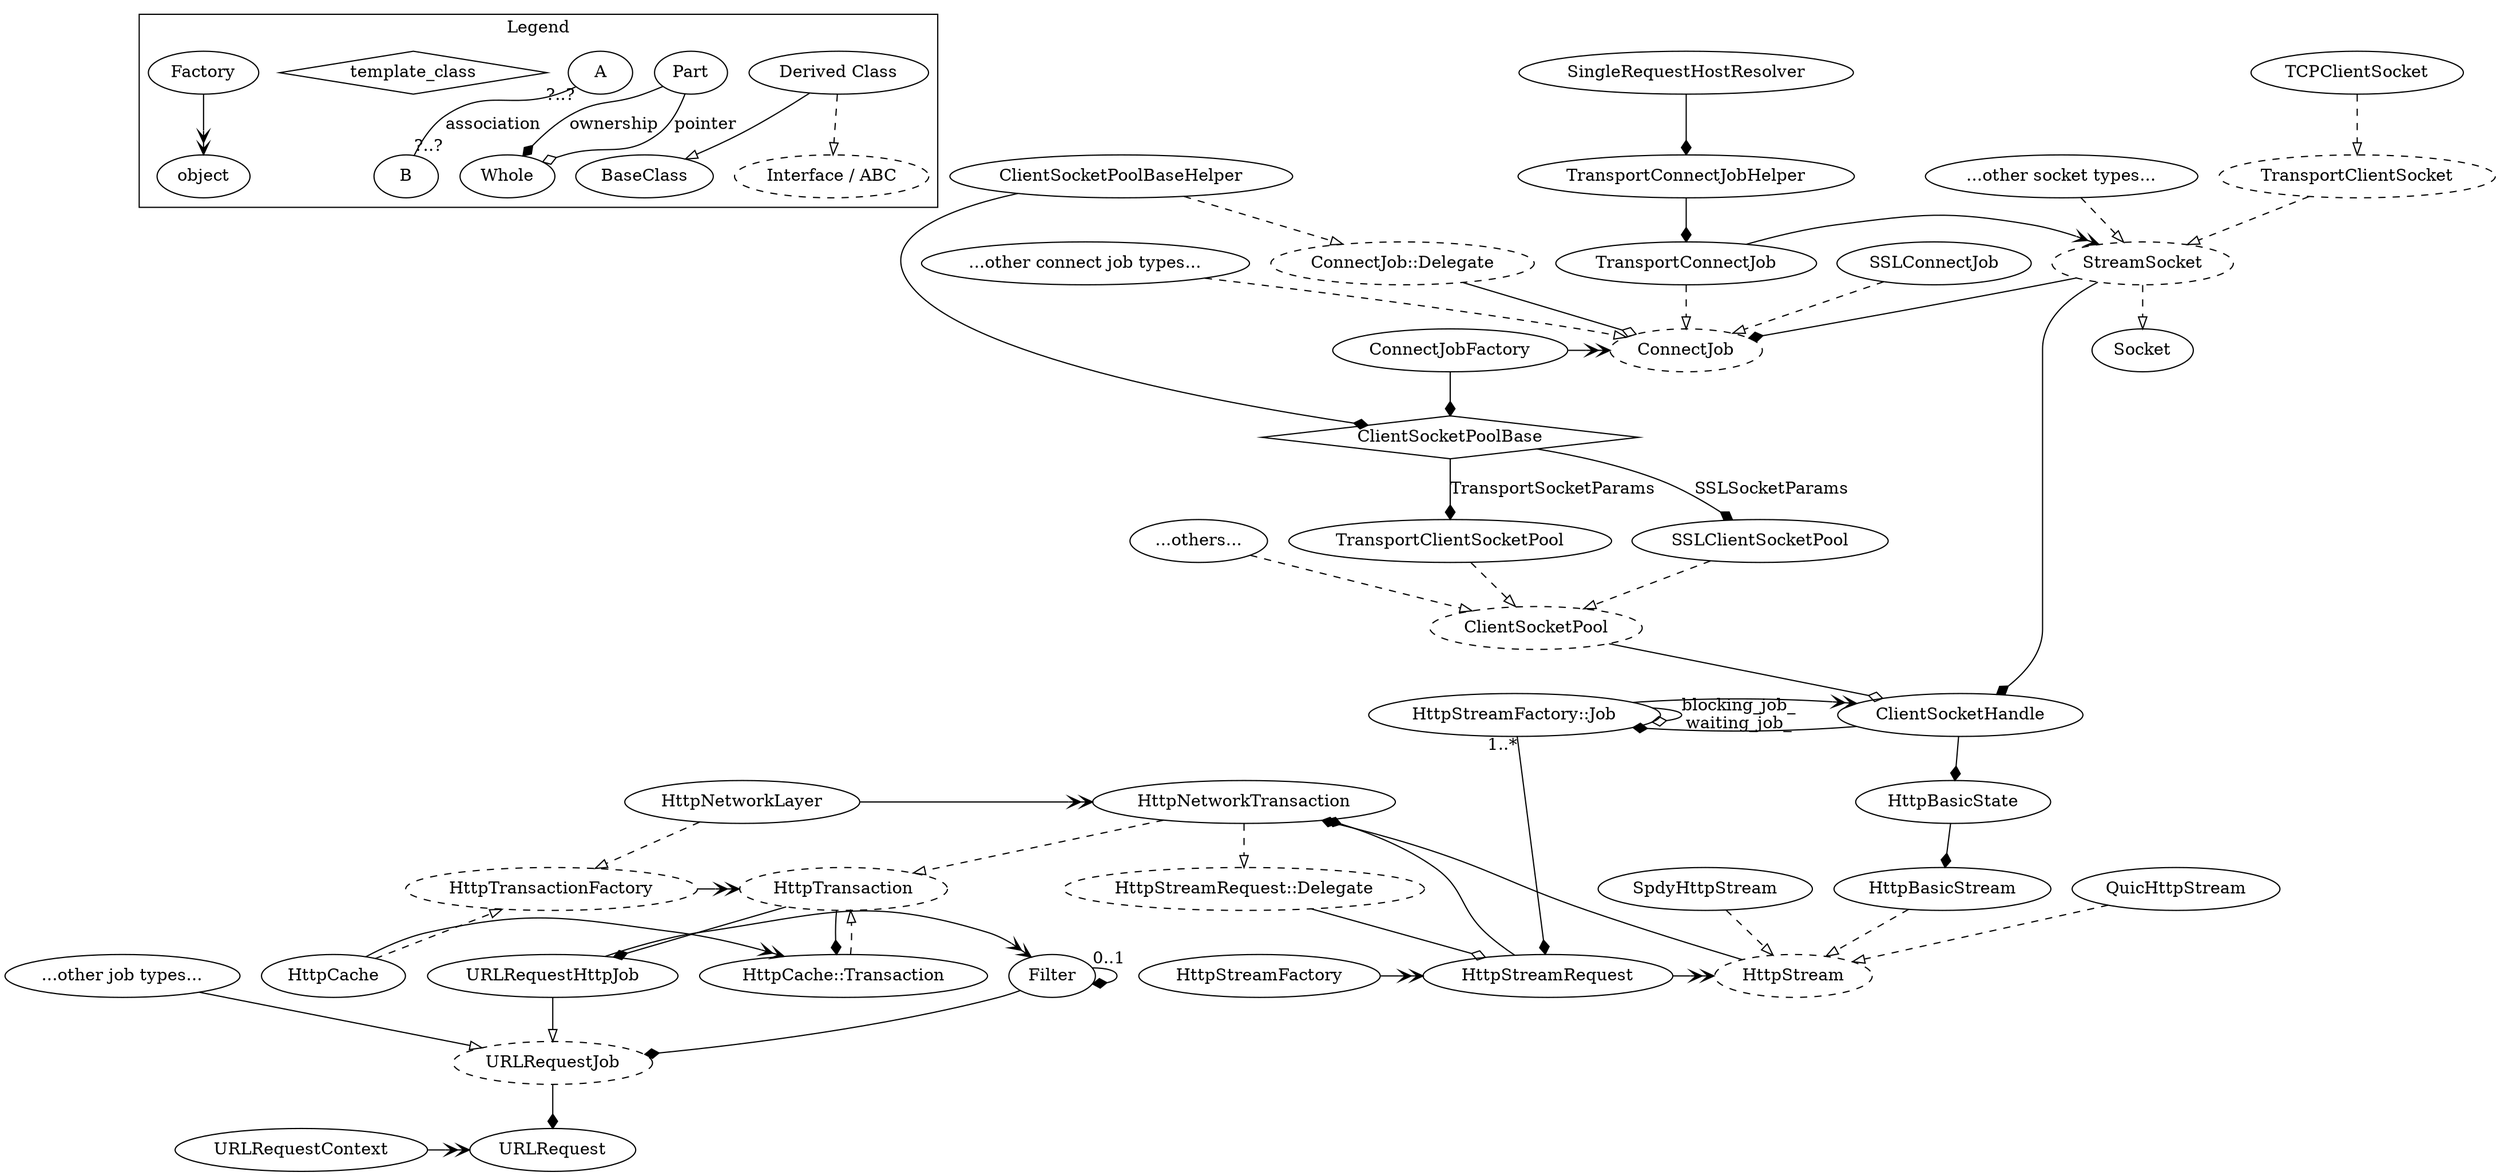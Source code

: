 digraph URLRequestRoot {
    subgraph cluster_legend {
	label="Legend";

	## The following legend is an attempt to match UML notation,
	## except for template_class and Factory->object, which are
	## invented for this diagram.
	BaseClass;
	SubClass [label="Derived Class"];
	Whole;
	Part;
	A;
	B;
	Interface [label="Interface / ABC", style=dashed];
	template_class [shape=diamond]; # Link will name parameter(s)

	SubClass -> BaseClass [arrowhead="empty"];
	SubClass -> Interface [arrowhead="empty", style=dashed];
	Part -> Whole [arrowhead="diamond", label="ownership"];
	Part -> Whole [arrowhead="odiamond", label="pointer"];
	A -> B [arrowhead="none", headlabel="?..?", taillabel="?..?",
		label="association"];
	// Often a "subgraph { rank=same; .. }" is used to wrap the
	// below to make the generative relationship distinctive
	// from the other class relationships.
	Factory -> object [arrowhead=veevee];
    };

    ## URLRequest, URLRequestJob, and subclasses
    URLRequestContext;
    URLRequest;
    URLRequestJob [style=dashed];
    URLRequestJob_Others [label="...other job types..."];
    URLRequestHttpJob;
    Filter;

    {URLRequestHttpJob, URLRequestJob_Others} -> URLRequestJob
	[arrowhead="empty"];

    URLRequestJob -> URLRequest [arrowhead="diamond"];
    Filter -> URLRequestJob [arrowhead="diamond"];
    Filter -> Filter [arrowhead="diamond", taillabel="0..1"];

    subgraph {
	rank=same;
	URLRequestContext -> URLRequest [arrowhead=veevee];
    }
    subgraph {
	rank=same;
	URLRequestHttpJob -> Filter [arrowhead=veevee];
    }


    ## HttpTransaction, subclasses, and generative classes.
    HttpTransactionFactory [style=dashed];
    HttpCache;
    HttpNetworkLayer;
    HttpTransaction [style=dashed];
    HttpCache_Transaction [label="HttpCache::Transaction"];
    HttpNetworkTransaction;

    { HttpNetworkTransaction, HttpCache_Transaction } -> HttpTransaction
	[style=dashed, arrowhead="empty"];
    { HttpNetworkLayer, HttpCache } -> HttpTransactionFactory
	[arrowhead=empty, style=dashed];

    HttpTransaction -> HttpCache_Transaction  [arrowhead=diamond];
    HttpTransaction -> URLRequestHttpJob [arrowhead="diamond"]

    subgraph {
	rank=same;
	HttpCache -> HttpCache_Transaction [arrowhead=veevee];
    }
    subgraph {
	rank=same;
	HttpTransactionFactory -> HttpTransaction [arrowhead=veevee];
    }
    subgraph {
	rank=same;
	HttpNetworkLayer -> HttpNetworkTransaction [arrowhead=veevee];
    }

    ## HttpStreamFactory and related.
    HttpStreamFactory;
    HttpStreamRequest;
    HttpStream [style=dashed];
    HttpStreamFactory_Job [label="HttpStreamFactory::Job"];
    HttpStreamRequest_Delegate
	[label="HttpStreamRequest::Delegate",style=dashed];
    HttpBasicStream;
    QuicHttpStream;
    SpdyHttpStream;
    HttpBasicState;

    HttpNetworkTransaction -> HttpStreamRequest_Delegate
	[style=dashed, arrowhead="empty"];
    { HttpBasicStream, QuicHttpStream, SpdyHttpStream } -> HttpStream
	[style=dashed, arrowhead="empty"];

    HttpStreamRequest -> HttpNetworkTransaction [arrowhead="diamond"];
    HttpStream -> HttpNetworkTransaction [arrowhead="diamond"];
    HttpBasicState -> HttpBasicStream [arrowhead=diamond];
    HttpStreamFactory_Job -> HttpStreamRequest
	[arrowhead="diamond",taillabel="1..*"];

    HttpStreamRequest_Delegate -> HttpStreamRequest
        [arrowhead=odiamond];
    HttpStreamFactory_Job -> HttpStreamFactory_Job
        [arrowhead=odiamond, label="blocking_job_\nwaiting_job_"];

    subgraph {
	rank=same;
	HttpStreamFactory -> HttpStreamRequest [arrowhead=veevee];
    }
    subgraph {
	rank=same;
	HttpStreamRequest -> HttpStream [arrowhead=veevee];
    }

    ## ClientSocketHandle and socket pools.
    ClientSocketPool [style=dashed];
    TransportClientSocketPool;
    SSLClientSocketPool;
    ClientSocketPool_Others [label="...others..."];
    ClientSocketPoolBase [label="ClientSocketPoolBase", shape=diamond];
    ClientSocketPoolBaseHelper;

    ConnectJobFactory;
    ConnectJob [style=dashed];
    TransportConnectJob;
    SSLConnectJob;
    ConnectJob_Others [label="...other connect job types..."];
    ConnectJob_Delegate [label="ConnectJob::Delegate",style=dashed];

    StreamSocket [style=dashed];
    TransportClientSocket [style=dashed];
    TCPClientSocket;
    StreamSocket_Others [label="...other socket types..."];

    TransportConnectJobHelper;
    SingleRequestHostResolver;

    { SSLClientSocketPool, TransportClientSocketPool,
      ClientSocketPool_Others} -> ClientSocketPool
	[style=dashed, arrowhead=empty];
    ClientSocketPoolBaseHelper -> ConnectJob_Delegate
	[arrowhead=empty, style=dashed];
    StreamSocket -> Socket [arrowhead=empty, style=dashed];
    TCPClientSocket -> TransportClientSocket
        [arrowhead=empty, style=dashed];
    TransportClientSocket -> StreamSocket
        [arrowhead=empty, style=dashed];
    StreamSocket_Others -> StreamSocket
	[arrowhead=empty, style=dashed];
    {SSLConnectJob, TransportConnectJob, ConnectJob_Others} -> ConnectJob
	[style=dashed, arrowhead=empty];

    ClientSocketHandle -> HttpStreamFactory_Job [arrowhead="diamond"];
    ClientSocketHandle -> HttpBasicState [arrowhead="diamond"];
    ClientSocketPoolBaseHelper -> ClientSocketPoolBase [arrowhead=diamond];
    ClientSocketPoolBase -> TransportClientSocketPool
	[arrowhead=diamond, label=TransportSocketParams];
    ClientSocketPoolBase -> SSLClientSocketPool
	[arrowhead=diamond, label=SSLSocketParams];

    StreamSocket -> ClientSocketHandle [arrowhead=diamond];
    ConnectJobFactory -> ClientSocketPoolBase [arrowhead=diamond];
    StreamSocket -> ConnectJob [arrowhead=diamond];
    SingleRequestHostResolver -> TransportConnectJobHelper
	[arrowhead=diamond];
    TransportConnectJobHelper -> TransportConnectJob [arrowhead=diamond];

    ClientSocketPool -> ClientSocketHandle  [arrowhead=odiamond];
    ConnectJob_Delegate -> ConnectJob  [arrowhead=odiamond];

    subgraph {
	rank=same;
	ConnectJobFactory -> ConnectJob [arrowhead=veevee];
    }
    subgraph {
	rank=same;
	HttpStreamFactory_Job -> ClientSocketHandle [arrowhead=veevee];
    }
    subgraph {
        rank=same;
	TransportConnectJob -> StreamSocket [arrowhead=veevee];
    }
}
